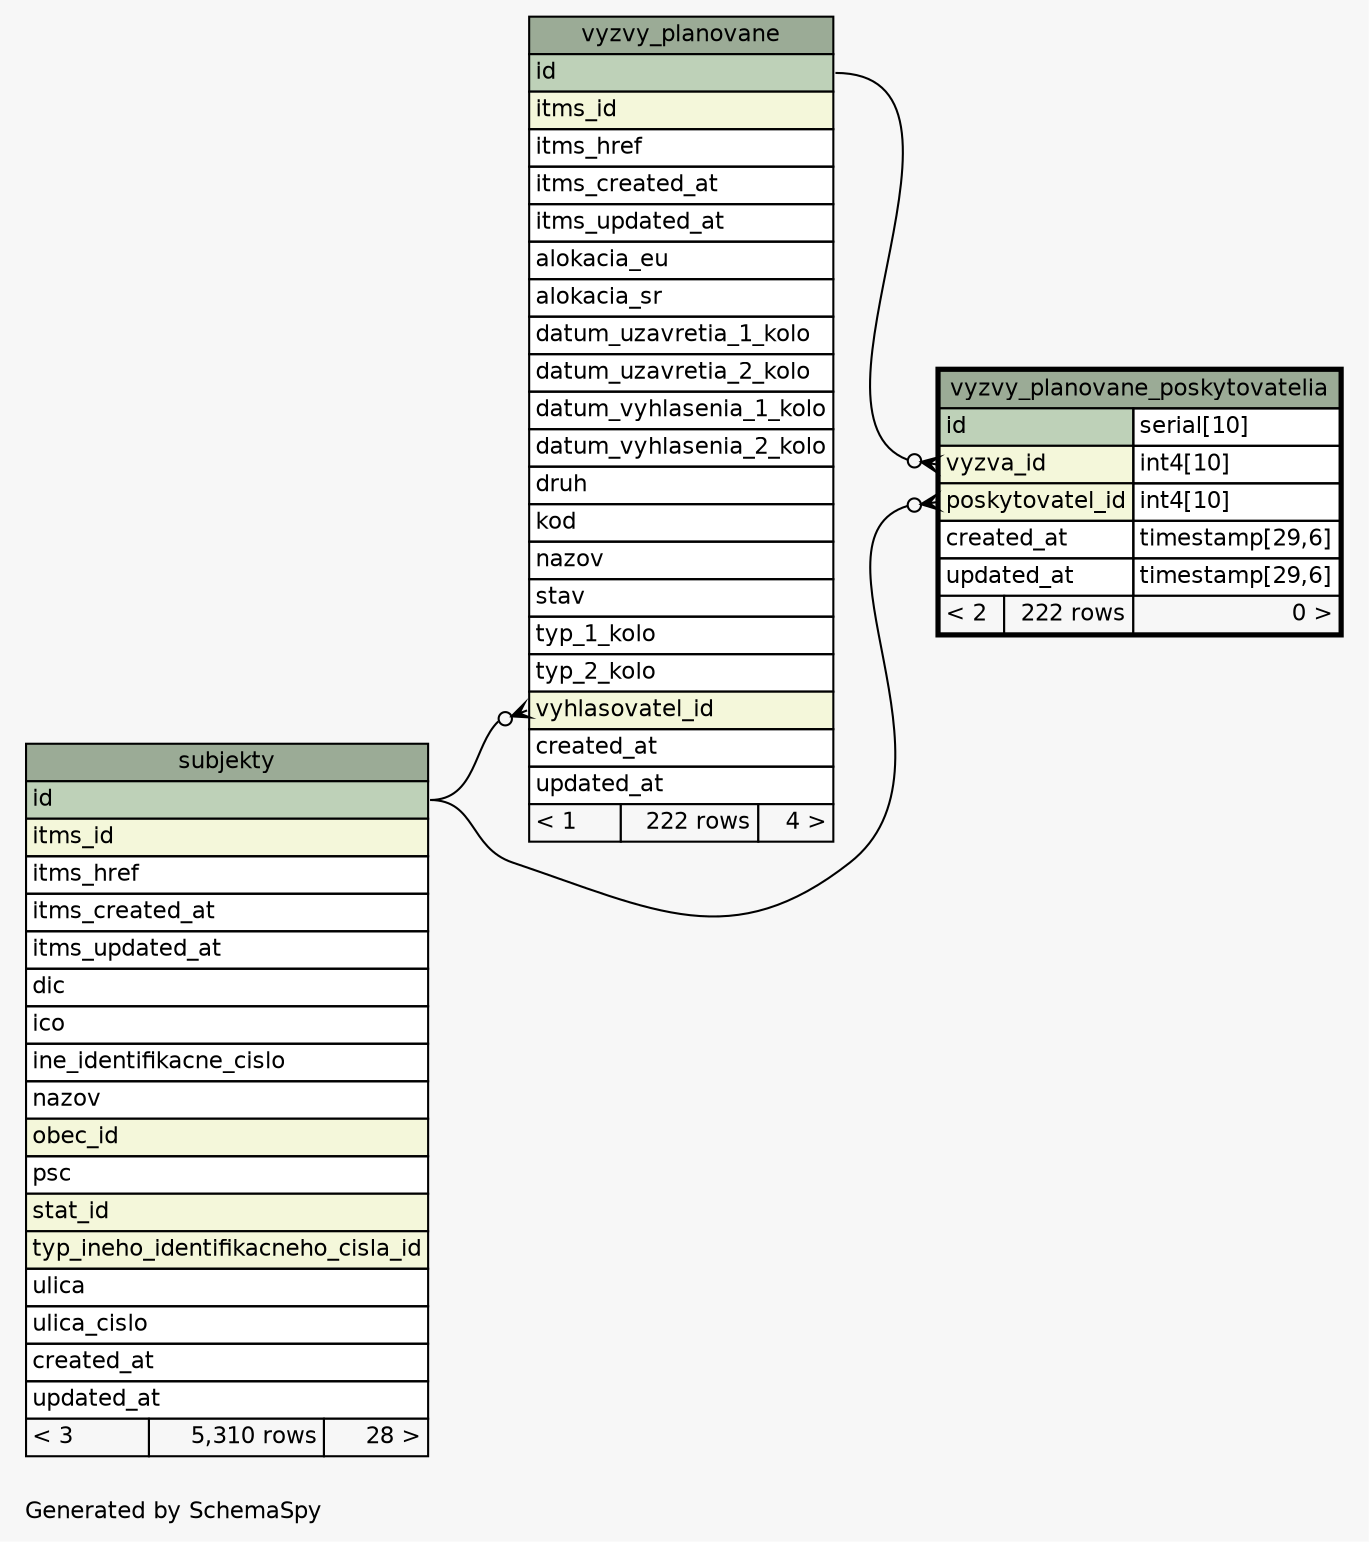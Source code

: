 // dot 2.38.0 on Linux 4.10.0-38-generic
// SchemaSpy rev 590
digraph "oneDegreeRelationshipsDiagram" {
  graph [
    rankdir="RL"
    bgcolor="#f7f7f7"
    label="\nGenerated by SchemaSpy"
    labeljust="l"
    nodesep="0.18"
    ranksep="0.46"
    fontname="Helvetica"
    fontsize="11"
  ];
  node [
    fontname="Helvetica"
    fontsize="11"
    shape="plaintext"
  ];
  edge [
    arrowsize="0.8"
  ];
  "vyzvy_planovane":"vyhlasovatel_id":w -> "subjekty":"id":e [arrowhead=none dir=back arrowtail=crowodot];
  "vyzvy_planovane_poskytovatelia":"poskytovatel_id":w -> "subjekty":"id":e [arrowhead=none dir=back arrowtail=crowodot];
  "vyzvy_planovane_poskytovatelia":"vyzva_id":w -> "vyzvy_planovane":"id":e [arrowhead=none dir=back arrowtail=crowodot];
  "subjekty" [
    label=<
    <TABLE BORDER="0" CELLBORDER="1" CELLSPACING="0" BGCOLOR="#ffffff">
      <TR><TD COLSPAN="3" BGCOLOR="#9bab96" ALIGN="CENTER">subjekty</TD></TR>
      <TR><TD PORT="id" COLSPAN="3" BGCOLOR="#bed1b8" ALIGN="LEFT">id</TD></TR>
      <TR><TD PORT="itms_id" COLSPAN="3" BGCOLOR="#f4f7da" ALIGN="LEFT">itms_id</TD></TR>
      <TR><TD PORT="itms_href" COLSPAN="3" ALIGN="LEFT">itms_href</TD></TR>
      <TR><TD PORT="itms_created_at" COLSPAN="3" ALIGN="LEFT">itms_created_at</TD></TR>
      <TR><TD PORT="itms_updated_at" COLSPAN="3" ALIGN="LEFT">itms_updated_at</TD></TR>
      <TR><TD PORT="dic" COLSPAN="3" ALIGN="LEFT">dic</TD></TR>
      <TR><TD PORT="ico" COLSPAN="3" ALIGN="LEFT">ico</TD></TR>
      <TR><TD PORT="ine_identifikacne_cislo" COLSPAN="3" ALIGN="LEFT">ine_identifikacne_cislo</TD></TR>
      <TR><TD PORT="nazov" COLSPAN="3" ALIGN="LEFT">nazov</TD></TR>
      <TR><TD PORT="obec_id" COLSPAN="3" BGCOLOR="#f4f7da" ALIGN="LEFT">obec_id</TD></TR>
      <TR><TD PORT="psc" COLSPAN="3" ALIGN="LEFT">psc</TD></TR>
      <TR><TD PORT="stat_id" COLSPAN="3" BGCOLOR="#f4f7da" ALIGN="LEFT">stat_id</TD></TR>
      <TR><TD PORT="typ_ineho_identifikacneho_cisla_id" COLSPAN="3" BGCOLOR="#f4f7da" ALIGN="LEFT">typ_ineho_identifikacneho_cisla_id</TD></TR>
      <TR><TD PORT="ulica" COLSPAN="3" ALIGN="LEFT">ulica</TD></TR>
      <TR><TD PORT="ulica_cislo" COLSPAN="3" ALIGN="LEFT">ulica_cislo</TD></TR>
      <TR><TD PORT="created_at" COLSPAN="3" ALIGN="LEFT">created_at</TD></TR>
      <TR><TD PORT="updated_at" COLSPAN="3" ALIGN="LEFT">updated_at</TD></TR>
      <TR><TD ALIGN="LEFT" BGCOLOR="#f7f7f7">&lt; 3</TD><TD ALIGN="RIGHT" BGCOLOR="#f7f7f7">5,310 rows</TD><TD ALIGN="RIGHT" BGCOLOR="#f7f7f7">28 &gt;</TD></TR>
    </TABLE>>
    URL="subjekty.html"
    tooltip="subjekty"
  ];
  "vyzvy_planovane" [
    label=<
    <TABLE BORDER="0" CELLBORDER="1" CELLSPACING="0" BGCOLOR="#ffffff">
      <TR><TD COLSPAN="3" BGCOLOR="#9bab96" ALIGN="CENTER">vyzvy_planovane</TD></TR>
      <TR><TD PORT="id" COLSPAN="3" BGCOLOR="#bed1b8" ALIGN="LEFT">id</TD></TR>
      <TR><TD PORT="itms_id" COLSPAN="3" BGCOLOR="#f4f7da" ALIGN="LEFT">itms_id</TD></TR>
      <TR><TD PORT="itms_href" COLSPAN="3" ALIGN="LEFT">itms_href</TD></TR>
      <TR><TD PORT="itms_created_at" COLSPAN="3" ALIGN="LEFT">itms_created_at</TD></TR>
      <TR><TD PORT="itms_updated_at" COLSPAN="3" ALIGN="LEFT">itms_updated_at</TD></TR>
      <TR><TD PORT="alokacia_eu" COLSPAN="3" ALIGN="LEFT">alokacia_eu</TD></TR>
      <TR><TD PORT="alokacia_sr" COLSPAN="3" ALIGN="LEFT">alokacia_sr</TD></TR>
      <TR><TD PORT="datum_uzavretia_1_kolo" COLSPAN="3" ALIGN="LEFT">datum_uzavretia_1_kolo</TD></TR>
      <TR><TD PORT="datum_uzavretia_2_kolo" COLSPAN="3" ALIGN="LEFT">datum_uzavretia_2_kolo</TD></TR>
      <TR><TD PORT="datum_vyhlasenia_1_kolo" COLSPAN="3" ALIGN="LEFT">datum_vyhlasenia_1_kolo</TD></TR>
      <TR><TD PORT="datum_vyhlasenia_2_kolo" COLSPAN="3" ALIGN="LEFT">datum_vyhlasenia_2_kolo</TD></TR>
      <TR><TD PORT="druh" COLSPAN="3" ALIGN="LEFT">druh</TD></TR>
      <TR><TD PORT="kod" COLSPAN="3" ALIGN="LEFT">kod</TD></TR>
      <TR><TD PORT="nazov" COLSPAN="3" ALIGN="LEFT">nazov</TD></TR>
      <TR><TD PORT="stav" COLSPAN="3" ALIGN="LEFT">stav</TD></TR>
      <TR><TD PORT="typ_1_kolo" COLSPAN="3" ALIGN="LEFT">typ_1_kolo</TD></TR>
      <TR><TD PORT="typ_2_kolo" COLSPAN="3" ALIGN="LEFT">typ_2_kolo</TD></TR>
      <TR><TD PORT="vyhlasovatel_id" COLSPAN="3" BGCOLOR="#f4f7da" ALIGN="LEFT">vyhlasovatel_id</TD></TR>
      <TR><TD PORT="created_at" COLSPAN="3" ALIGN="LEFT">created_at</TD></TR>
      <TR><TD PORT="updated_at" COLSPAN="3" ALIGN="LEFT">updated_at</TD></TR>
      <TR><TD ALIGN="LEFT" BGCOLOR="#f7f7f7">&lt; 1</TD><TD ALIGN="RIGHT" BGCOLOR="#f7f7f7">222 rows</TD><TD ALIGN="RIGHT" BGCOLOR="#f7f7f7">4 &gt;</TD></TR>
    </TABLE>>
    URL="vyzvy_planovane.html"
    tooltip="vyzvy_planovane"
  ];
  "vyzvy_planovane_poskytovatelia" [
    label=<
    <TABLE BORDER="2" CELLBORDER="1" CELLSPACING="0" BGCOLOR="#ffffff">
      <TR><TD COLSPAN="3" BGCOLOR="#9bab96" ALIGN="CENTER">vyzvy_planovane_poskytovatelia</TD></TR>
      <TR><TD PORT="id" COLSPAN="2" BGCOLOR="#bed1b8" ALIGN="LEFT">id</TD><TD PORT="id.type" ALIGN="LEFT">serial[10]</TD></TR>
      <TR><TD PORT="vyzva_id" COLSPAN="2" BGCOLOR="#f4f7da" ALIGN="LEFT">vyzva_id</TD><TD PORT="vyzva_id.type" ALIGN="LEFT">int4[10]</TD></TR>
      <TR><TD PORT="poskytovatel_id" COLSPAN="2" BGCOLOR="#f4f7da" ALIGN="LEFT">poskytovatel_id</TD><TD PORT="poskytovatel_id.type" ALIGN="LEFT">int4[10]</TD></TR>
      <TR><TD PORT="created_at" COLSPAN="2" ALIGN="LEFT">created_at</TD><TD PORT="created_at.type" ALIGN="LEFT">timestamp[29,6]</TD></TR>
      <TR><TD PORT="updated_at" COLSPAN="2" ALIGN="LEFT">updated_at</TD><TD PORT="updated_at.type" ALIGN="LEFT">timestamp[29,6]</TD></TR>
      <TR><TD ALIGN="LEFT" BGCOLOR="#f7f7f7">&lt; 2</TD><TD ALIGN="RIGHT" BGCOLOR="#f7f7f7">222 rows</TD><TD ALIGN="RIGHT" BGCOLOR="#f7f7f7">0 &gt;</TD></TR>
    </TABLE>>
    URL="vyzvy_planovane_poskytovatelia.html"
    tooltip="vyzvy_planovane_poskytovatelia"
  ];
}

